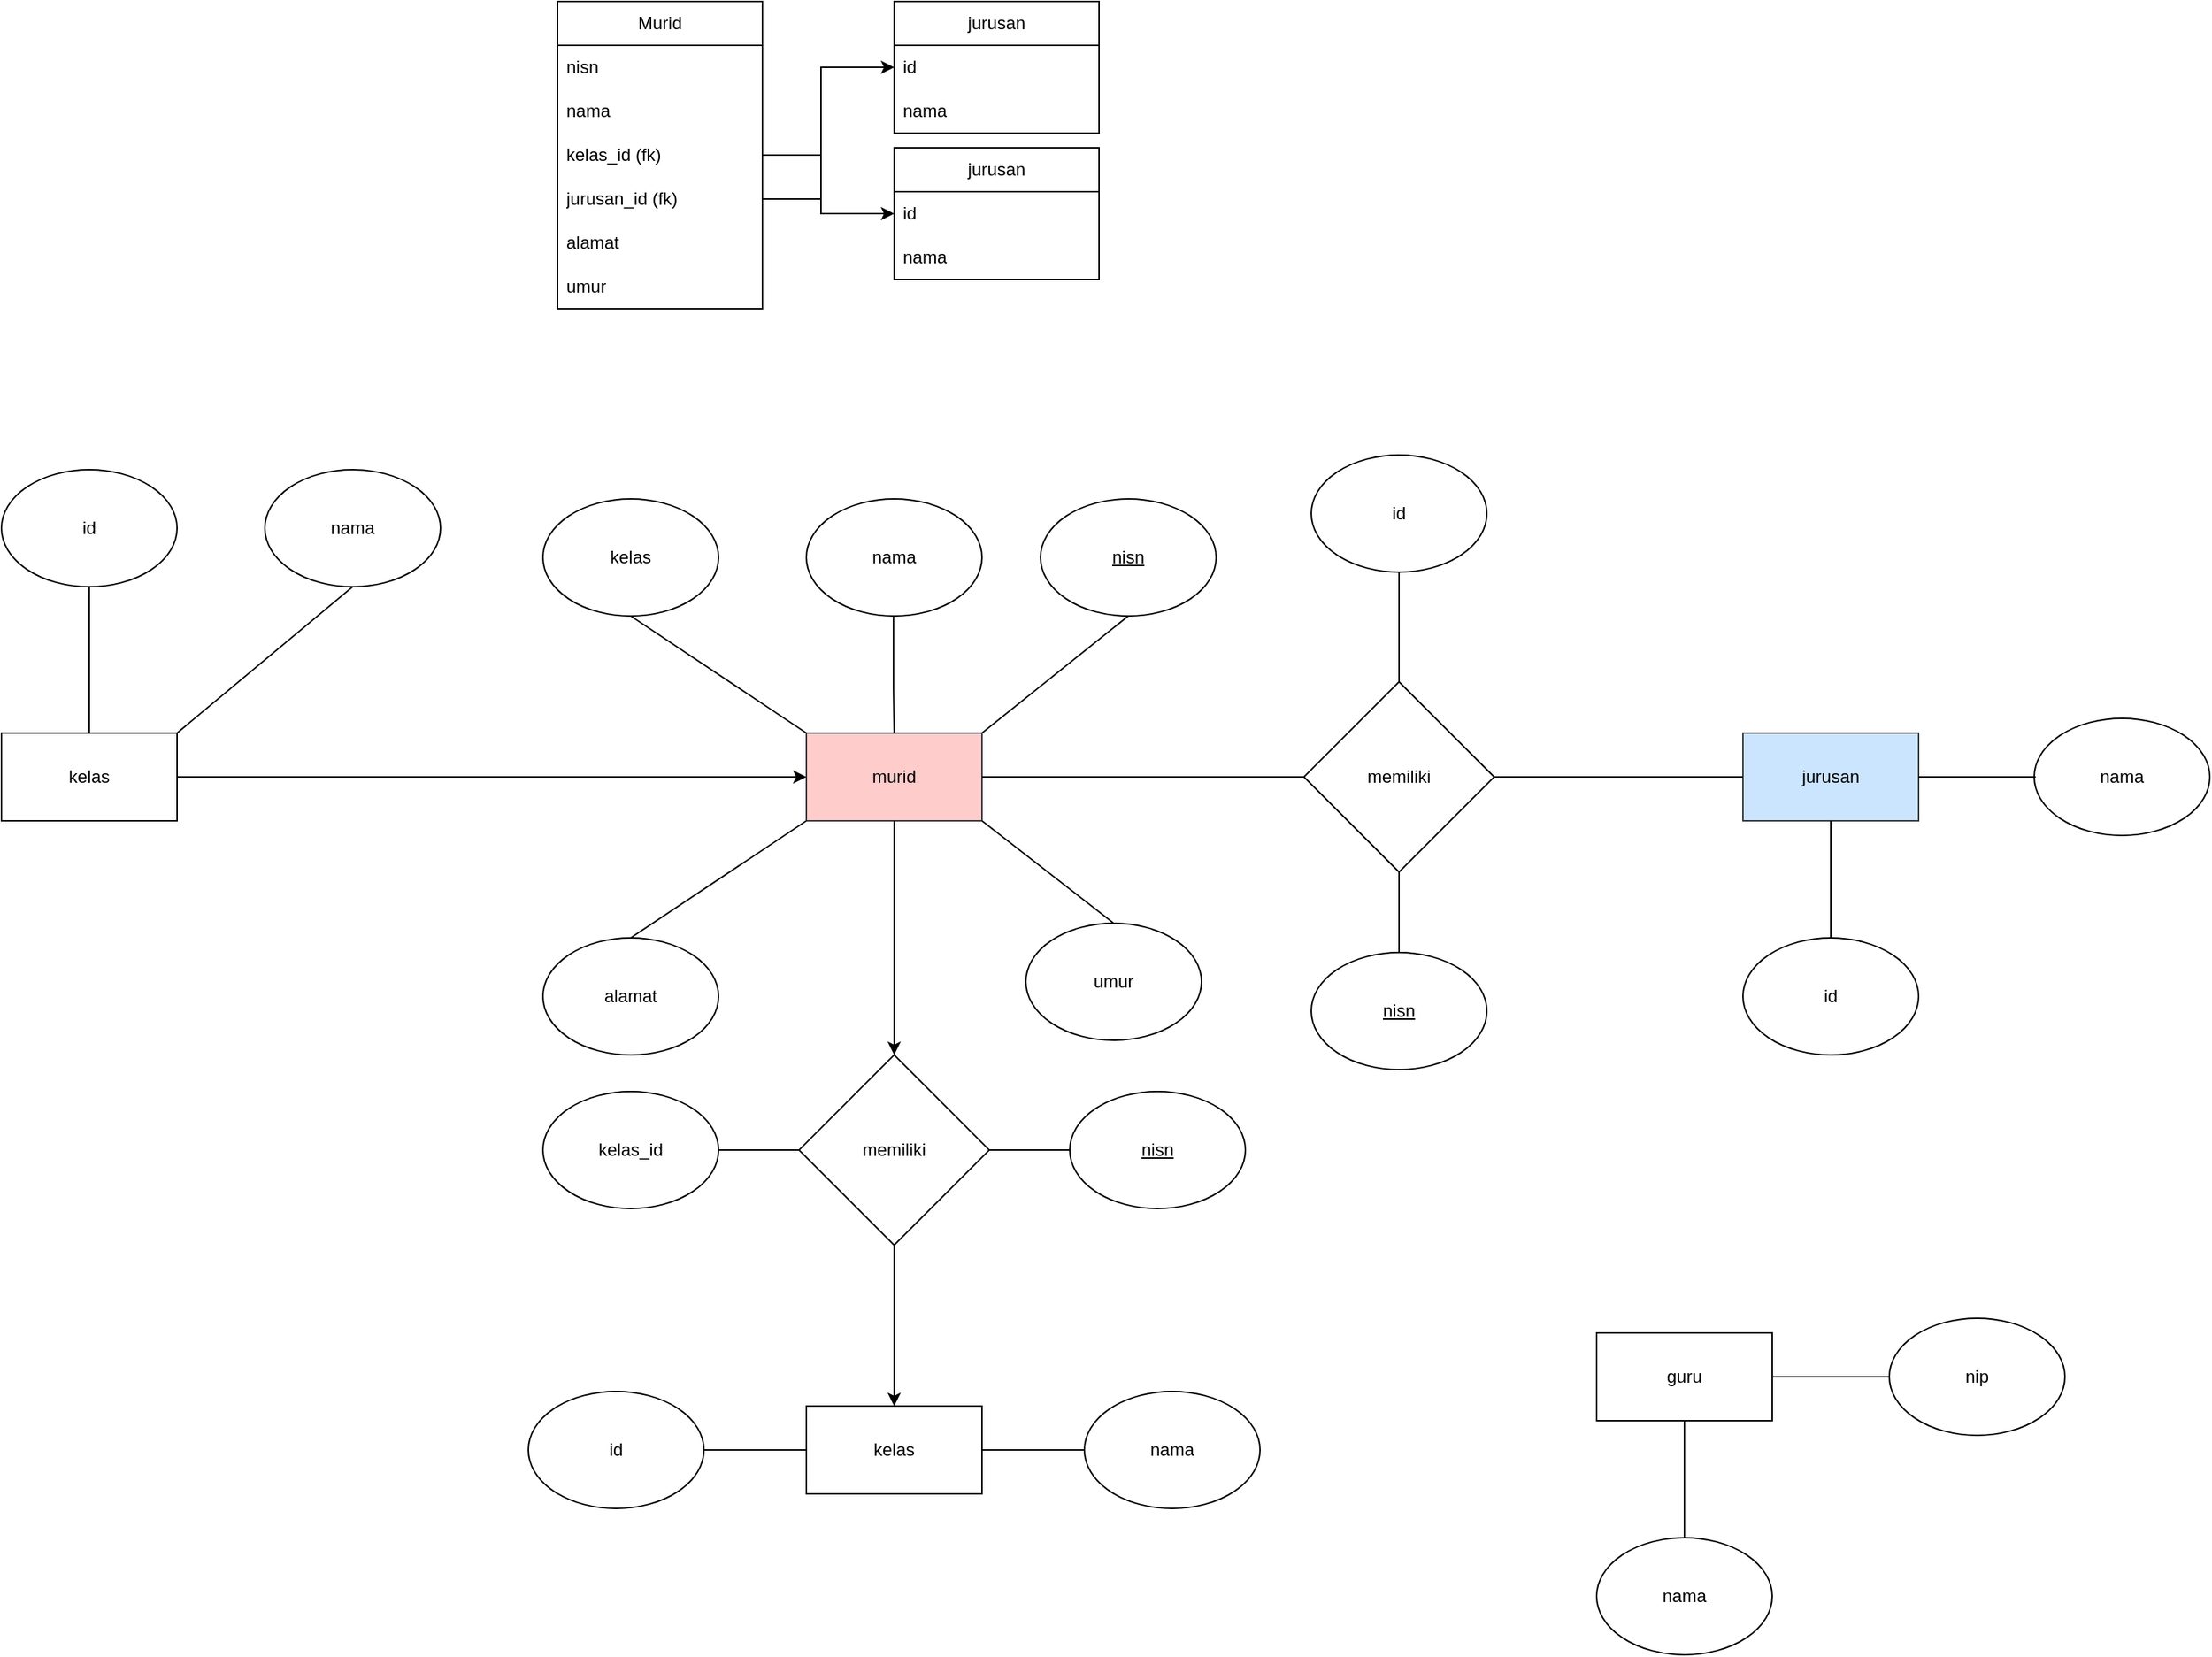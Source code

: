 <mxfile version="24.7.14">
  <diagram name="Page-1" id="uZJ9G8kULQ-DY5_qbceA">
    <mxGraphModel dx="5945" dy="3883" grid="1" gridSize="10" guides="1" tooltips="1" connect="1" arrows="1" fold="1" page="1" pageScale="1" pageWidth="1169" pageHeight="827" math="0" shadow="0">
      <root>
        <mxCell id="0" />
        <mxCell id="1" parent="0" />
        <mxCell id="TPYVVtjIbqtEJoVOwPCA-3" value="nama" style="ellipse;whiteSpace=wrap;html=1;" vertex="1" parent="1">
          <mxGeometry x="260" y="140" width="120" height="80" as="geometry" />
        </mxCell>
        <mxCell id="TPYVVtjIbqtEJoVOwPCA-4" value="murid" style="rounded=0;whiteSpace=wrap;html=1;fillColor=#ffcccc;strokeColor=#36393d;" vertex="1" parent="1">
          <mxGeometry x="260" y="300" width="120" height="60" as="geometry" />
        </mxCell>
        <mxCell id="TPYVVtjIbqtEJoVOwPCA-5" value="memiliki" style="rhombus;whiteSpace=wrap;html=1;" vertex="1" parent="1">
          <mxGeometry x="600" y="265" width="130" height="130" as="geometry" />
        </mxCell>
        <mxCell id="TPYVVtjIbqtEJoVOwPCA-6" value="&lt;u&gt;nisn&lt;/u&gt;" style="ellipse;whiteSpace=wrap;html=1;" vertex="1" parent="1">
          <mxGeometry x="420" y="140" width="120" height="80" as="geometry" />
        </mxCell>
        <mxCell id="TPYVVtjIbqtEJoVOwPCA-7" value="kelas" style="ellipse;whiteSpace=wrap;html=1;" vertex="1" parent="1">
          <mxGeometry x="80" y="140" width="120" height="80" as="geometry" />
        </mxCell>
        <mxCell id="TPYVVtjIbqtEJoVOwPCA-9" value="alamat" style="ellipse;whiteSpace=wrap;html=1;" vertex="1" parent="1">
          <mxGeometry x="80" y="440" width="120" height="80" as="geometry" />
        </mxCell>
        <mxCell id="TPYVVtjIbqtEJoVOwPCA-10" value="umur" style="ellipse;whiteSpace=wrap;html=1;" vertex="1" parent="1">
          <mxGeometry x="410" y="430" width="120" height="80" as="geometry" />
        </mxCell>
        <mxCell id="TPYVVtjIbqtEJoVOwPCA-11" value="" style="endArrow=none;html=1;rounded=0;" edge="1" parent="1">
          <mxGeometry width="50" height="50" relative="1" as="geometry">
            <mxPoint x="320" y="300" as="sourcePoint" />
            <mxPoint x="319.58" y="220" as="targetPoint" />
            <Array as="points">
              <mxPoint x="319.58" y="270" />
            </Array>
          </mxGeometry>
        </mxCell>
        <mxCell id="TPYVVtjIbqtEJoVOwPCA-12" value="" style="endArrow=none;html=1;rounded=0;entryX=1;entryY=1;entryDx=0;entryDy=0;exitX=0.5;exitY=0;exitDx=0;exitDy=0;" edge="1" parent="1" source="TPYVVtjIbqtEJoVOwPCA-10" target="TPYVVtjIbqtEJoVOwPCA-4">
          <mxGeometry width="50" height="50" relative="1" as="geometry">
            <mxPoint x="320" y="440" as="sourcePoint" />
            <mxPoint x="319.58" y="360" as="targetPoint" />
            <Array as="points" />
          </mxGeometry>
        </mxCell>
        <mxCell id="TPYVVtjIbqtEJoVOwPCA-13" value="" style="endArrow=none;html=1;rounded=0;exitX=1;exitY=0;exitDx=0;exitDy=0;entryX=0.5;entryY=1;entryDx=0;entryDy=0;" edge="1" parent="1" source="TPYVVtjIbqtEJoVOwPCA-4" target="TPYVVtjIbqtEJoVOwPCA-6">
          <mxGeometry width="50" height="50" relative="1" as="geometry">
            <mxPoint x="450.42" y="300" as="sourcePoint" />
            <mxPoint x="450" y="220" as="targetPoint" />
            <Array as="points" />
          </mxGeometry>
        </mxCell>
        <mxCell id="TPYVVtjIbqtEJoVOwPCA-14" value="" style="endArrow=none;html=1;rounded=0;exitX=0;exitY=0;exitDx=0;exitDy=0;entryX=0.5;entryY=1;entryDx=0;entryDy=0;" edge="1" parent="1" source="TPYVVtjIbqtEJoVOwPCA-4" target="TPYVVtjIbqtEJoVOwPCA-7">
          <mxGeometry width="50" height="50" relative="1" as="geometry">
            <mxPoint x="390" y="310" as="sourcePoint" />
            <mxPoint x="461" y="225" as="targetPoint" />
            <Array as="points" />
          </mxGeometry>
        </mxCell>
        <mxCell id="TPYVVtjIbqtEJoVOwPCA-15" value="" style="endArrow=none;html=1;rounded=0;exitX=0;exitY=0.5;exitDx=0;exitDy=0;entryX=1;entryY=0.5;entryDx=0;entryDy=0;" edge="1" parent="1" source="TPYVVtjIbqtEJoVOwPCA-59" target="TPYVVtjIbqtEJoVOwPCA-51">
          <mxGeometry width="50" height="50" relative="1" as="geometry">
            <mxPoint x="270" y="310" as="sourcePoint" />
            <mxPoint x="200" y="330" as="targetPoint" />
            <Array as="points" />
          </mxGeometry>
        </mxCell>
        <mxCell id="TPYVVtjIbqtEJoVOwPCA-16" value="" style="endArrow=none;html=1;rounded=0;exitX=0;exitY=1;exitDx=0;exitDy=0;entryX=0.5;entryY=0;entryDx=0;entryDy=0;" edge="1" parent="1" source="TPYVVtjIbqtEJoVOwPCA-4" target="TPYVVtjIbqtEJoVOwPCA-9">
          <mxGeometry width="50" height="50" relative="1" as="geometry">
            <mxPoint x="270" y="310" as="sourcePoint" />
            <mxPoint x="150" y="230" as="targetPoint" />
            <Array as="points" />
          </mxGeometry>
        </mxCell>
        <mxCell id="TPYVVtjIbqtEJoVOwPCA-17" value="jurusan" style="rounded=0;whiteSpace=wrap;html=1;fillColor=#cce5ff;strokeColor=#36393d;" vertex="1" parent="1">
          <mxGeometry x="900" y="300" width="120" height="60" as="geometry" />
        </mxCell>
        <mxCell id="TPYVVtjIbqtEJoVOwPCA-19" value="nama" style="ellipse;whiteSpace=wrap;html=1;" vertex="1" parent="1">
          <mxGeometry x="1099" y="290" width="120" height="80" as="geometry" />
        </mxCell>
        <mxCell id="TPYVVtjIbqtEJoVOwPCA-20" value="id" style="ellipse;whiteSpace=wrap;html=1;" vertex="1" parent="1">
          <mxGeometry x="900" y="440" width="120" height="80" as="geometry" />
        </mxCell>
        <mxCell id="TPYVVtjIbqtEJoVOwPCA-21" value="" style="endArrow=none;html=1;rounded=0;entryX=0;entryY=0.5;entryDx=0;entryDy=0;exitX=1;exitY=0.5;exitDx=0;exitDy=0;" edge="1" parent="1" source="TPYVVtjIbqtEJoVOwPCA-17">
          <mxGeometry width="50" height="50" relative="1" as="geometry">
            <mxPoint x="450" y="310" as="sourcePoint" />
            <mxPoint x="1100" y="330" as="targetPoint" />
            <Array as="points" />
          </mxGeometry>
        </mxCell>
        <mxCell id="TPYVVtjIbqtEJoVOwPCA-22" value="" style="endArrow=none;html=1;rounded=0;entryX=0.5;entryY=0;entryDx=0;entryDy=0;exitX=0.5;exitY=1;exitDx=0;exitDy=0;" edge="1" parent="1" source="TPYVVtjIbqtEJoVOwPCA-17" target="TPYVVtjIbqtEJoVOwPCA-20">
          <mxGeometry width="50" height="50" relative="1" as="geometry">
            <mxPoint x="1030" y="340" as="sourcePoint" />
            <mxPoint x="1110" y="340" as="targetPoint" />
            <Array as="points" />
          </mxGeometry>
        </mxCell>
        <mxCell id="TPYVVtjIbqtEJoVOwPCA-23" value="id" style="ellipse;whiteSpace=wrap;html=1;" vertex="1" parent="1">
          <mxGeometry x="605" y="110" width="120" height="80" as="geometry" />
        </mxCell>
        <mxCell id="TPYVVtjIbqtEJoVOwPCA-24" value="Murid" style="swimlane;fontStyle=0;childLayout=stackLayout;horizontal=1;startSize=30;horizontalStack=0;resizeParent=1;resizeParentMax=0;resizeLast=0;collapsible=1;marginBottom=0;whiteSpace=wrap;html=1;" vertex="1" parent="1">
          <mxGeometry x="90" y="-200" width="140" height="210" as="geometry" />
        </mxCell>
        <mxCell id="TPYVVtjIbqtEJoVOwPCA-25" value="nisn" style="text;strokeColor=none;fillColor=none;align=left;verticalAlign=middle;spacingLeft=4;spacingRight=4;overflow=hidden;points=[[0,0.5],[1,0.5]];portConstraint=eastwest;rotatable=0;whiteSpace=wrap;html=1;" vertex="1" parent="TPYVVtjIbqtEJoVOwPCA-24">
          <mxGeometry y="30" width="140" height="30" as="geometry" />
        </mxCell>
        <mxCell id="TPYVVtjIbqtEJoVOwPCA-26" value="nama" style="text;strokeColor=none;fillColor=none;align=left;verticalAlign=middle;spacingLeft=4;spacingRight=4;overflow=hidden;points=[[0,0.5],[1,0.5]];portConstraint=eastwest;rotatable=0;whiteSpace=wrap;html=1;" vertex="1" parent="TPYVVtjIbqtEJoVOwPCA-24">
          <mxGeometry y="60" width="140" height="30" as="geometry" />
        </mxCell>
        <mxCell id="TPYVVtjIbqtEJoVOwPCA-27" value="kelas_id (fk)" style="text;strokeColor=none;fillColor=none;align=left;verticalAlign=middle;spacingLeft=4;spacingRight=4;overflow=hidden;points=[[0,0.5],[1,0.5]];portConstraint=eastwest;rotatable=0;whiteSpace=wrap;html=1;" vertex="1" parent="TPYVVtjIbqtEJoVOwPCA-24">
          <mxGeometry y="90" width="140" height="30" as="geometry" />
        </mxCell>
        <mxCell id="TPYVVtjIbqtEJoVOwPCA-28" value="jurusan_id (fk)" style="text;strokeColor=none;fillColor=none;align=left;verticalAlign=middle;spacingLeft=4;spacingRight=4;overflow=hidden;points=[[0,0.5],[1,0.5]];portConstraint=eastwest;rotatable=0;whiteSpace=wrap;html=1;" vertex="1" parent="TPYVVtjIbqtEJoVOwPCA-24">
          <mxGeometry y="120" width="140" height="30" as="geometry" />
        </mxCell>
        <mxCell id="TPYVVtjIbqtEJoVOwPCA-29" value="alamat" style="text;strokeColor=none;fillColor=none;align=left;verticalAlign=middle;spacingLeft=4;spacingRight=4;overflow=hidden;points=[[0,0.5],[1,0.5]];portConstraint=eastwest;rotatable=0;whiteSpace=wrap;html=1;" vertex="1" parent="TPYVVtjIbqtEJoVOwPCA-24">
          <mxGeometry y="150" width="140" height="30" as="geometry" />
        </mxCell>
        <mxCell id="TPYVVtjIbqtEJoVOwPCA-30" value="umur" style="text;strokeColor=none;fillColor=none;align=left;verticalAlign=middle;spacingLeft=4;spacingRight=4;overflow=hidden;points=[[0,0.5],[1,0.5]];portConstraint=eastwest;rotatable=0;whiteSpace=wrap;html=1;" vertex="1" parent="TPYVVtjIbqtEJoVOwPCA-24">
          <mxGeometry y="180" width="140" height="30" as="geometry" />
        </mxCell>
        <mxCell id="TPYVVtjIbqtEJoVOwPCA-31" value="" style="endArrow=none;html=1;rounded=0;entryX=0.5;entryY=1;entryDx=0;entryDy=0;exitX=0.5;exitY=0;exitDx=0;exitDy=0;" edge="1" parent="1" source="TPYVVtjIbqtEJoVOwPCA-5" target="TPYVVtjIbqtEJoVOwPCA-23">
          <mxGeometry width="50" height="50" relative="1" as="geometry">
            <mxPoint x="690" y="250" as="sourcePoint" />
            <mxPoint x="663" y="231" as="targetPoint" />
            <Array as="points" />
          </mxGeometry>
        </mxCell>
        <mxCell id="TPYVVtjIbqtEJoVOwPCA-35" value="&lt;u&gt;nisn&lt;/u&gt;" style="ellipse;whiteSpace=wrap;html=1;" vertex="1" parent="1">
          <mxGeometry x="605" y="450" width="120" height="80" as="geometry" />
        </mxCell>
        <mxCell id="TPYVVtjIbqtEJoVOwPCA-36" value="" style="endArrow=none;html=1;rounded=0;exitX=0.5;exitY=0;exitDx=0;exitDy=0;entryX=0.5;entryY=1;entryDx=0;entryDy=0;" edge="1" parent="1" source="TPYVVtjIbqtEJoVOwPCA-35" target="TPYVVtjIbqtEJoVOwPCA-5">
          <mxGeometry width="50" height="50" relative="1" as="geometry">
            <mxPoint x="675" y="275" as="sourcePoint" />
            <mxPoint x="665" y="390" as="targetPoint" />
            <Array as="points" />
          </mxGeometry>
        </mxCell>
        <mxCell id="TPYVVtjIbqtEJoVOwPCA-37" value="jurusan" style="swimlane;fontStyle=0;childLayout=stackLayout;horizontal=1;startSize=30;horizontalStack=0;resizeParent=1;resizeParentMax=0;resizeLast=0;collapsible=1;marginBottom=0;whiteSpace=wrap;html=1;" vertex="1" parent="1">
          <mxGeometry x="320" y="-200" width="140" height="90" as="geometry" />
        </mxCell>
        <mxCell id="TPYVVtjIbqtEJoVOwPCA-38" value="id" style="text;strokeColor=none;fillColor=none;align=left;verticalAlign=middle;spacingLeft=4;spacingRight=4;overflow=hidden;points=[[0,0.5],[1,0.5]];portConstraint=eastwest;rotatable=0;whiteSpace=wrap;html=1;" vertex="1" parent="TPYVVtjIbqtEJoVOwPCA-37">
          <mxGeometry y="30" width="140" height="30" as="geometry" />
        </mxCell>
        <mxCell id="TPYVVtjIbqtEJoVOwPCA-39" value="nama" style="text;strokeColor=none;fillColor=none;align=left;verticalAlign=middle;spacingLeft=4;spacingRight=4;overflow=hidden;points=[[0,0.5],[1,0.5]];portConstraint=eastwest;rotatable=0;whiteSpace=wrap;html=1;" vertex="1" parent="TPYVVtjIbqtEJoVOwPCA-37">
          <mxGeometry y="60" width="140" height="30" as="geometry" />
        </mxCell>
        <mxCell id="TPYVVtjIbqtEJoVOwPCA-42" value="" style="endArrow=classic;html=1;rounded=0;exitX=1;exitY=0.5;exitDx=0;exitDy=0;entryX=0;entryY=0.5;entryDx=0;entryDy=0;" edge="1" parent="1" source="TPYVVtjIbqtEJoVOwPCA-28" target="TPYVVtjIbqtEJoVOwPCA-38">
          <mxGeometry width="50" height="50" relative="1" as="geometry">
            <mxPoint x="340" y="150" as="sourcePoint" />
            <mxPoint x="300" y="-110" as="targetPoint" />
            <Array as="points">
              <mxPoint x="270" y="-65" />
              <mxPoint x="270" y="-155" />
            </Array>
          </mxGeometry>
        </mxCell>
        <mxCell id="TPYVVtjIbqtEJoVOwPCA-44" value="" style="endArrow=none;html=1;rounded=0;exitX=1;exitY=0.5;exitDx=0;exitDy=0;entryX=0;entryY=0.5;entryDx=0;entryDy=0;" edge="1" parent="1" source="TPYVVtjIbqtEJoVOwPCA-4" target="TPYVVtjIbqtEJoVOwPCA-5">
          <mxGeometry width="50" height="50" relative="1" as="geometry">
            <mxPoint x="390" y="310" as="sourcePoint" />
            <mxPoint x="490" y="230" as="targetPoint" />
            <Array as="points" />
          </mxGeometry>
        </mxCell>
        <mxCell id="TPYVVtjIbqtEJoVOwPCA-45" value="" style="endArrow=none;html=1;rounded=0;exitX=1;exitY=0.5;exitDx=0;exitDy=0;entryX=0;entryY=0.5;entryDx=0;entryDy=0;" edge="1" parent="1" source="TPYVVtjIbqtEJoVOwPCA-5" target="TPYVVtjIbqtEJoVOwPCA-17">
          <mxGeometry width="50" height="50" relative="1" as="geometry">
            <mxPoint x="390" y="340" as="sourcePoint" />
            <mxPoint x="610" y="340" as="targetPoint" />
            <Array as="points" />
          </mxGeometry>
        </mxCell>
        <mxCell id="TPYVVtjIbqtEJoVOwPCA-46" value="guru" style="rounded=0;whiteSpace=wrap;html=1;" vertex="1" parent="1">
          <mxGeometry x="800" y="710" width="120" height="60" as="geometry" />
        </mxCell>
        <mxCell id="TPYVVtjIbqtEJoVOwPCA-47" value="nama" style="ellipse;whiteSpace=wrap;html=1;" vertex="1" parent="1">
          <mxGeometry x="800" y="850" width="120" height="80" as="geometry" />
        </mxCell>
        <mxCell id="TPYVVtjIbqtEJoVOwPCA-48" value="nip" style="ellipse;whiteSpace=wrap;html=1;" vertex="1" parent="1">
          <mxGeometry x="1000" y="700" width="120" height="80" as="geometry" />
        </mxCell>
        <mxCell id="TPYVVtjIbqtEJoVOwPCA-49" value="" style="endArrow=none;html=1;rounded=0;exitX=1;exitY=0.5;exitDx=0;exitDy=0;entryX=0;entryY=0.5;entryDx=0;entryDy=0;" edge="1" parent="1" source="TPYVVtjIbqtEJoVOwPCA-46" target="TPYVVtjIbqtEJoVOwPCA-48">
          <mxGeometry width="50" height="50" relative="1" as="geometry">
            <mxPoint x="930" y="370" as="sourcePoint" />
            <mxPoint x="1150" y="370" as="targetPoint" />
            <Array as="points" />
          </mxGeometry>
        </mxCell>
        <mxCell id="TPYVVtjIbqtEJoVOwPCA-50" value="" style="endArrow=none;html=1;rounded=0;exitX=0.5;exitY=0;exitDx=0;exitDy=0;entryX=0.5;entryY=1;entryDx=0;entryDy=0;" edge="1" parent="1" source="TPYVVtjIbqtEJoVOwPCA-47" target="TPYVVtjIbqtEJoVOwPCA-46">
          <mxGeometry width="50" height="50" relative="1" as="geometry">
            <mxPoint x="930" y="750" as="sourcePoint" />
            <mxPoint x="1010" y="750" as="targetPoint" />
            <Array as="points" />
          </mxGeometry>
        </mxCell>
        <mxCell id="TPYVVtjIbqtEJoVOwPCA-51" value="memiliki" style="rhombus;whiteSpace=wrap;html=1;" vertex="1" parent="1">
          <mxGeometry x="255" y="520" width="130" height="130" as="geometry" />
        </mxCell>
        <mxCell id="TPYVVtjIbqtEJoVOwPCA-52" value="" style="endArrow=classic;html=1;rounded=0;exitX=0.5;exitY=1;exitDx=0;exitDy=0;entryX=0.5;entryY=0;entryDx=0;entryDy=0;" edge="1" parent="1" source="TPYVVtjIbqtEJoVOwPCA-4" target="TPYVVtjIbqtEJoVOwPCA-51">
          <mxGeometry width="50" height="50" relative="1" as="geometry">
            <mxPoint x="500" y="740" as="sourcePoint" />
            <mxPoint x="550" y="690" as="targetPoint" />
          </mxGeometry>
        </mxCell>
        <mxCell id="TPYVVtjIbqtEJoVOwPCA-53" value="kelas" style="rounded=0;whiteSpace=wrap;html=1;" vertex="1" parent="1">
          <mxGeometry x="260" y="760" width="120" height="60" as="geometry" />
        </mxCell>
        <mxCell id="TPYVVtjIbqtEJoVOwPCA-54" value="nama" style="ellipse;whiteSpace=wrap;html=1;" vertex="1" parent="1">
          <mxGeometry x="450" y="750" width="120" height="80" as="geometry" />
        </mxCell>
        <mxCell id="TPYVVtjIbqtEJoVOwPCA-55" value="id" style="ellipse;whiteSpace=wrap;html=1;" vertex="1" parent="1">
          <mxGeometry x="70" y="750" width="120" height="80" as="geometry" />
        </mxCell>
        <mxCell id="TPYVVtjIbqtEJoVOwPCA-56" value="" style="endArrow=none;html=1;rounded=0;exitX=1;exitY=0.5;exitDx=0;exitDy=0;entryX=0;entryY=0.5;entryDx=0;entryDy=0;" edge="1" parent="1" source="TPYVVtjIbqtEJoVOwPCA-55" target="TPYVVtjIbqtEJoVOwPCA-53">
          <mxGeometry width="50" height="50" relative="1" as="geometry">
            <mxPoint x="930" y="810" as="sourcePoint" />
            <mxPoint x="1010" y="810" as="targetPoint" />
            <Array as="points" />
          </mxGeometry>
        </mxCell>
        <mxCell id="TPYVVtjIbqtEJoVOwPCA-57" value="" style="endArrow=none;html=1;rounded=0;exitX=1;exitY=0.5;exitDx=0;exitDy=0;entryX=0;entryY=0.5;entryDx=0;entryDy=0;" edge="1" parent="1" source="TPYVVtjIbqtEJoVOwPCA-53" target="TPYVVtjIbqtEJoVOwPCA-54">
          <mxGeometry width="50" height="50" relative="1" as="geometry">
            <mxPoint x="200" y="800" as="sourcePoint" />
            <mxPoint x="270" y="800" as="targetPoint" />
            <Array as="points" />
          </mxGeometry>
        </mxCell>
        <mxCell id="TPYVVtjIbqtEJoVOwPCA-58" value="" style="endArrow=classic;html=1;rounded=0;exitX=0.5;exitY=1;exitDx=0;exitDy=0;entryX=0.5;entryY=0;entryDx=0;entryDy=0;" edge="1" parent="1" source="TPYVVtjIbqtEJoVOwPCA-51" target="TPYVVtjIbqtEJoVOwPCA-53">
          <mxGeometry width="50" height="50" relative="1" as="geometry">
            <mxPoint x="330" y="370" as="sourcePoint" />
            <mxPoint x="330" y="530" as="targetPoint" />
          </mxGeometry>
        </mxCell>
        <mxCell id="TPYVVtjIbqtEJoVOwPCA-59" value="&lt;u&gt;nisn&lt;/u&gt;" style="ellipse;whiteSpace=wrap;html=1;" vertex="1" parent="1">
          <mxGeometry x="440" y="545" width="120" height="80" as="geometry" />
        </mxCell>
        <mxCell id="TPYVVtjIbqtEJoVOwPCA-60" value="kelas_id" style="ellipse;whiteSpace=wrap;html=1;" vertex="1" parent="1">
          <mxGeometry x="80" y="545" width="120" height="80" as="geometry" />
        </mxCell>
        <mxCell id="TPYVVtjIbqtEJoVOwPCA-61" value="" style="endArrow=none;html=1;rounded=0;exitX=0;exitY=0.5;exitDx=0;exitDy=0;entryX=1;entryY=0.5;entryDx=0;entryDy=0;" edge="1" parent="1" source="TPYVVtjIbqtEJoVOwPCA-51" target="TPYVVtjIbqtEJoVOwPCA-60">
          <mxGeometry width="50" height="50" relative="1" as="geometry">
            <mxPoint x="450" y="595" as="sourcePoint" />
            <mxPoint x="395" y="595" as="targetPoint" />
            <Array as="points" />
          </mxGeometry>
        </mxCell>
        <mxCell id="TPYVVtjIbqtEJoVOwPCA-62" value="jurusan" style="swimlane;fontStyle=0;childLayout=stackLayout;horizontal=1;startSize=30;horizontalStack=0;resizeParent=1;resizeParentMax=0;resizeLast=0;collapsible=1;marginBottom=0;whiteSpace=wrap;html=1;" vertex="1" parent="1">
          <mxGeometry x="320" y="-100" width="140" height="90" as="geometry" />
        </mxCell>
        <mxCell id="TPYVVtjIbqtEJoVOwPCA-63" value="id" style="text;strokeColor=none;fillColor=none;align=left;verticalAlign=middle;spacingLeft=4;spacingRight=4;overflow=hidden;points=[[0,0.5],[1,0.5]];portConstraint=eastwest;rotatable=0;whiteSpace=wrap;html=1;" vertex="1" parent="TPYVVtjIbqtEJoVOwPCA-62">
          <mxGeometry y="30" width="140" height="30" as="geometry" />
        </mxCell>
        <mxCell id="TPYVVtjIbqtEJoVOwPCA-64" value="nama" style="text;strokeColor=none;fillColor=none;align=left;verticalAlign=middle;spacingLeft=4;spacingRight=4;overflow=hidden;points=[[0,0.5],[1,0.5]];portConstraint=eastwest;rotatable=0;whiteSpace=wrap;html=1;" vertex="1" parent="TPYVVtjIbqtEJoVOwPCA-62">
          <mxGeometry y="60" width="140" height="30" as="geometry" />
        </mxCell>
        <mxCell id="TPYVVtjIbqtEJoVOwPCA-65" value="" style="endArrow=classic;html=1;rounded=0;exitX=1;exitY=0.5;exitDx=0;exitDy=0;entryX=0;entryY=0.5;entryDx=0;entryDy=0;" edge="1" parent="1" source="TPYVVtjIbqtEJoVOwPCA-27" target="TPYVVtjIbqtEJoVOwPCA-63">
          <mxGeometry width="50" height="50" relative="1" as="geometry">
            <mxPoint x="230" y="-55" as="sourcePoint" />
            <mxPoint x="320" y="-145" as="targetPoint" />
            <Array as="points">
              <mxPoint x="270" y="-95" />
              <mxPoint x="270" y="-55" />
            </Array>
          </mxGeometry>
        </mxCell>
        <mxCell id="TPYVVtjIbqtEJoVOwPCA-66" value="kelas" style="rounded=0;whiteSpace=wrap;html=1;" vertex="1" parent="1">
          <mxGeometry x="-290" y="300" width="120" height="60" as="geometry" />
        </mxCell>
        <mxCell id="TPYVVtjIbqtEJoVOwPCA-67" value="nama" style="ellipse;whiteSpace=wrap;html=1;" vertex="1" parent="1">
          <mxGeometry x="-110" y="120" width="120" height="80" as="geometry" />
        </mxCell>
        <mxCell id="TPYVVtjIbqtEJoVOwPCA-68" value="id" style="ellipse;whiteSpace=wrap;html=1;" vertex="1" parent="1">
          <mxGeometry x="-290" y="120" width="120" height="80" as="geometry" />
        </mxCell>
        <mxCell id="TPYVVtjIbqtEJoVOwPCA-69" value="" style="endArrow=classic;html=1;rounded=0;exitX=1;exitY=0.5;exitDx=0;exitDy=0;entryX=0;entryY=0.5;entryDx=0;entryDy=0;" edge="1" parent="1" source="TPYVVtjIbqtEJoVOwPCA-66" target="TPYVVtjIbqtEJoVOwPCA-4">
          <mxGeometry width="50" height="50" relative="1" as="geometry">
            <mxPoint x="330" y="370" as="sourcePoint" />
            <mxPoint x="330" y="530" as="targetPoint" />
          </mxGeometry>
        </mxCell>
        <mxCell id="TPYVVtjIbqtEJoVOwPCA-70" value="" style="endArrow=none;html=1;rounded=0;entryX=0.5;entryY=1;entryDx=0;entryDy=0;exitX=0.5;exitY=0;exitDx=0;exitDy=0;" edge="1" parent="1" source="TPYVVtjIbqtEJoVOwPCA-66" target="TPYVVtjIbqtEJoVOwPCA-68">
          <mxGeometry width="50" height="50" relative="1" as="geometry">
            <mxPoint x="330" y="310" as="sourcePoint" />
            <mxPoint x="329.58" y="230" as="targetPoint" />
            <Array as="points" />
          </mxGeometry>
        </mxCell>
        <mxCell id="TPYVVtjIbqtEJoVOwPCA-71" value="" style="endArrow=none;html=1;rounded=0;entryX=0.5;entryY=1;entryDx=0;entryDy=0;exitX=1;exitY=0;exitDx=0;exitDy=0;" edge="1" parent="1" source="TPYVVtjIbqtEJoVOwPCA-66" target="TPYVVtjIbqtEJoVOwPCA-67">
          <mxGeometry width="50" height="50" relative="1" as="geometry">
            <mxPoint x="-220" y="310" as="sourcePoint" />
            <mxPoint x="-220" y="210" as="targetPoint" />
            <Array as="points" />
          </mxGeometry>
        </mxCell>
      </root>
    </mxGraphModel>
  </diagram>
</mxfile>

